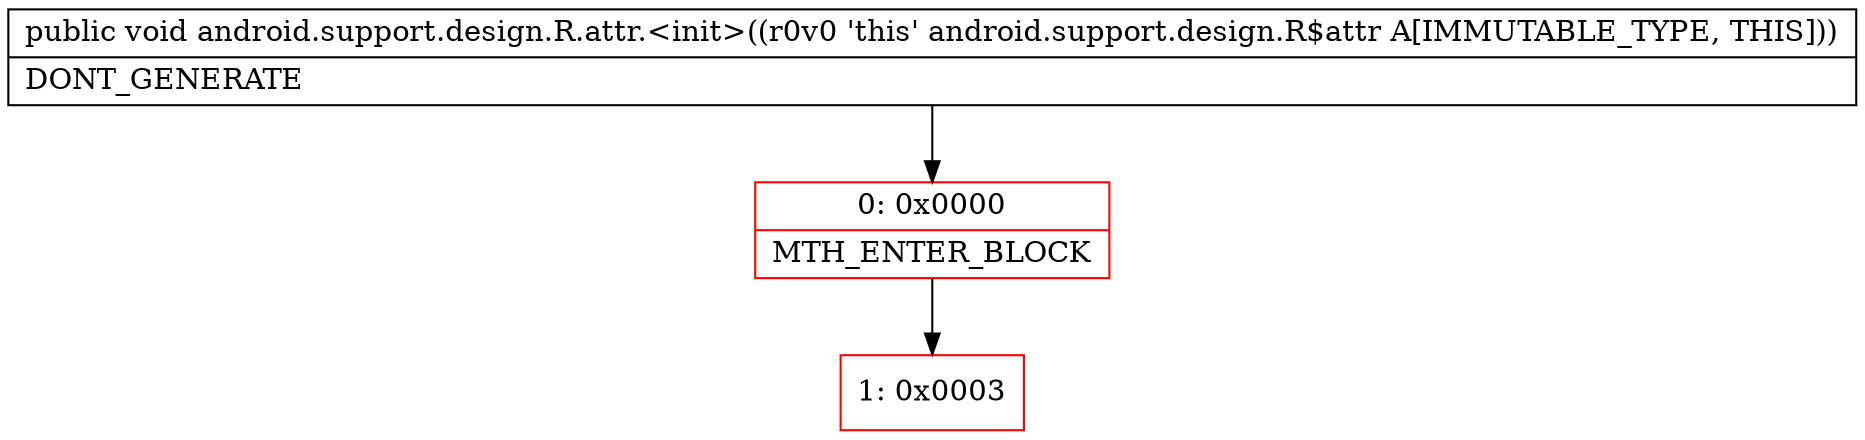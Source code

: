 digraph "CFG forandroid.support.design.R.attr.\<init\>()V" {
subgraph cluster_Region_1599352441 {
label = "R(0)";
node [shape=record,color=blue];
}
Node_0 [shape=record,color=red,label="{0\:\ 0x0000|MTH_ENTER_BLOCK\l}"];
Node_1 [shape=record,color=red,label="{1\:\ 0x0003}"];
MethodNode[shape=record,label="{public void android.support.design.R.attr.\<init\>((r0v0 'this' android.support.design.R$attr A[IMMUTABLE_TYPE, THIS]))  | DONT_GENERATE\l}"];
MethodNode -> Node_0;
Node_0 -> Node_1;
}

